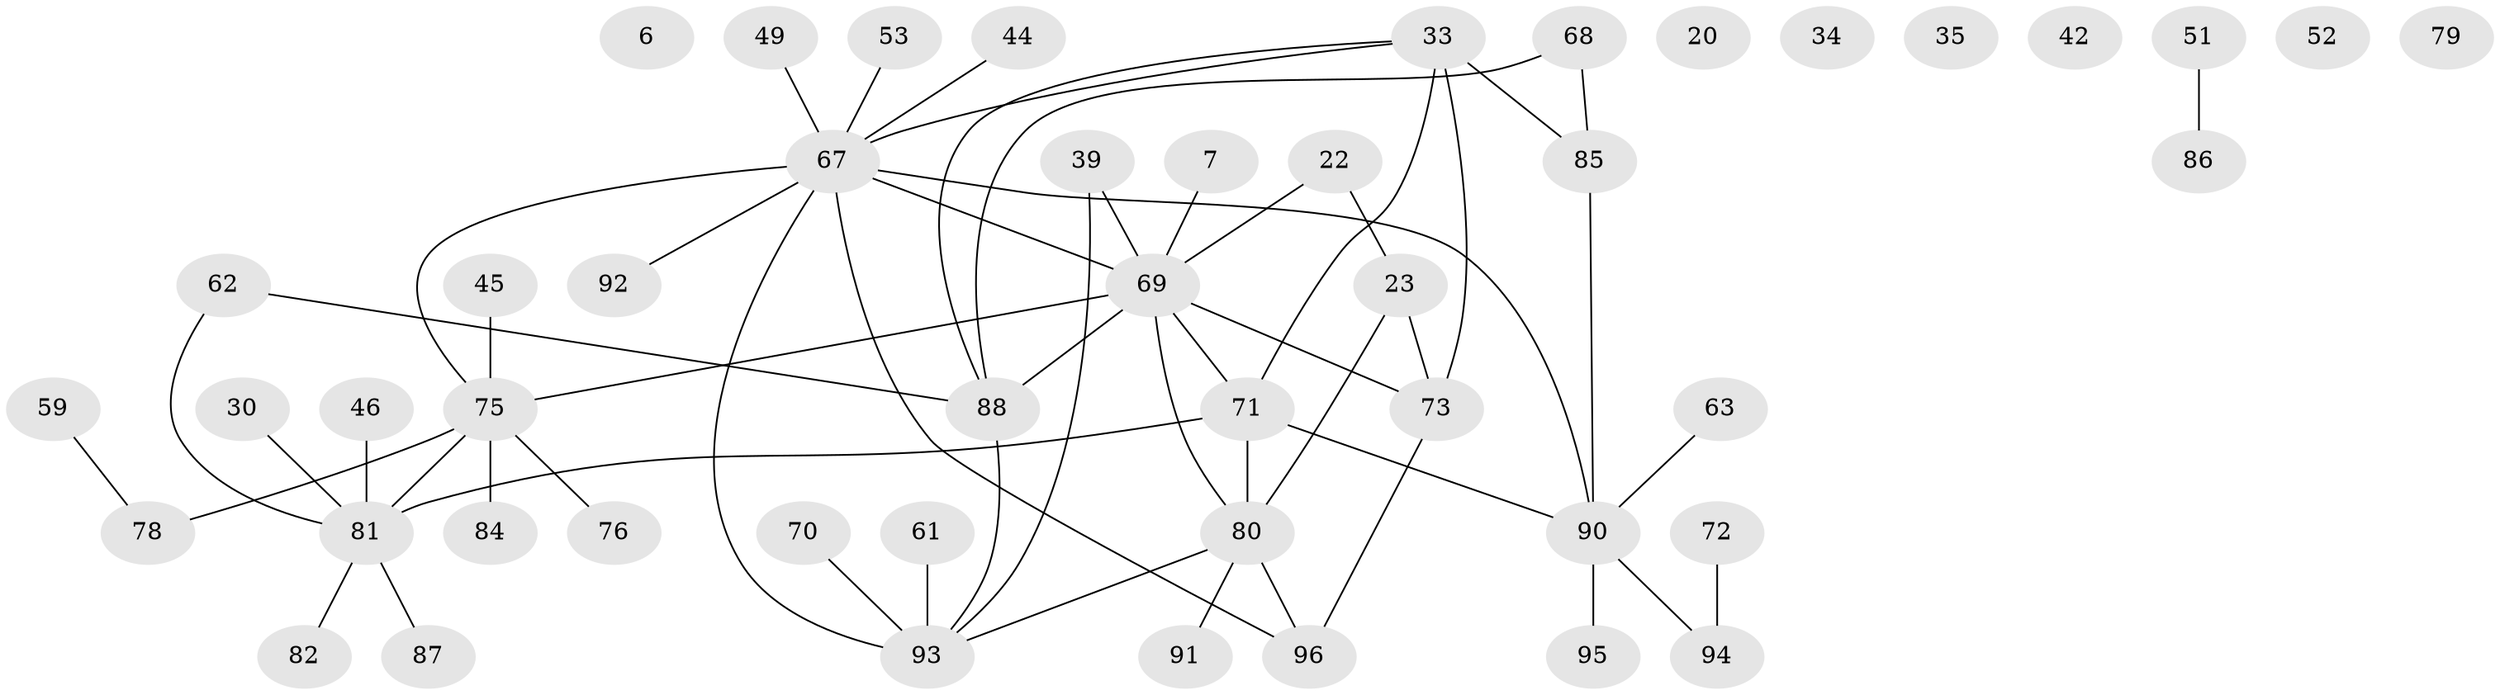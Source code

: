 // original degree distribution, {3: 0.16666666666666666, 5: 0.07291666666666667, 1: 0.2604166666666667, 4: 0.15625, 0: 0.0625, 2: 0.20833333333333334, 6: 0.052083333333333336, 9: 0.010416666666666666, 7: 0.010416666666666666}
// Generated by graph-tools (version 1.1) at 2025/39/03/09/25 04:39:56]
// undirected, 48 vertices, 56 edges
graph export_dot {
graph [start="1"]
  node [color=gray90,style=filled];
  6;
  7;
  20 [super="+9"];
  22;
  23;
  30;
  33;
  34;
  35;
  39;
  42;
  44;
  45;
  46;
  49;
  51 [super="+38"];
  52;
  53;
  59;
  61;
  62 [super="+40"];
  63;
  67 [super="+32+58"];
  68;
  69 [super="+65+64+55+54"];
  70;
  71;
  72;
  73 [super="+12"];
  75 [super="+27"];
  76;
  78;
  79;
  80 [super="+10+60+77"];
  81 [super="+14+21"];
  82;
  84 [super="+83"];
  85 [super="+8"];
  86;
  87;
  88 [super="+43"];
  90 [super="+74+41+47"];
  91;
  92;
  93 [super="+50+66"];
  94;
  95;
  96 [super="+89"];
  7 -- 69;
  22 -- 23;
  22 -- 69;
  23 -- 73 [weight=2];
  23 -- 80;
  30 -- 81;
  33 -- 71;
  33 -- 73;
  33 -- 85 [weight=2];
  33 -- 88;
  33 -- 67;
  39 -- 93;
  39 -- 69;
  44 -- 67;
  45 -- 75;
  46 -- 81;
  49 -- 67 [weight=2];
  51 -- 86;
  53 -- 67;
  59 -- 78;
  61 -- 93;
  62 -- 88;
  62 -- 81;
  63 -- 90;
  67 -- 92;
  67 -- 75 [weight=2];
  67 -- 90;
  67 -- 93 [weight=4];
  67 -- 69 [weight=7];
  67 -- 96;
  68 -- 88;
  68 -- 85;
  69 -- 71;
  69 -- 75;
  69 -- 80 [weight=4];
  69 -- 88 [weight=3];
  69 -- 73;
  70 -- 93;
  71 -- 81;
  71 -- 90;
  71 -- 80;
  72 -- 94;
  73 -- 96;
  75 -- 84 [weight=2];
  75 -- 76;
  75 -- 78;
  75 -- 81 [weight=2];
  80 -- 91;
  80 -- 96;
  80 -- 93 [weight=2];
  81 -- 82;
  81 -- 87;
  85 -- 90;
  88 -- 93 [weight=2];
  90 -- 95;
  90 -- 94;
}
